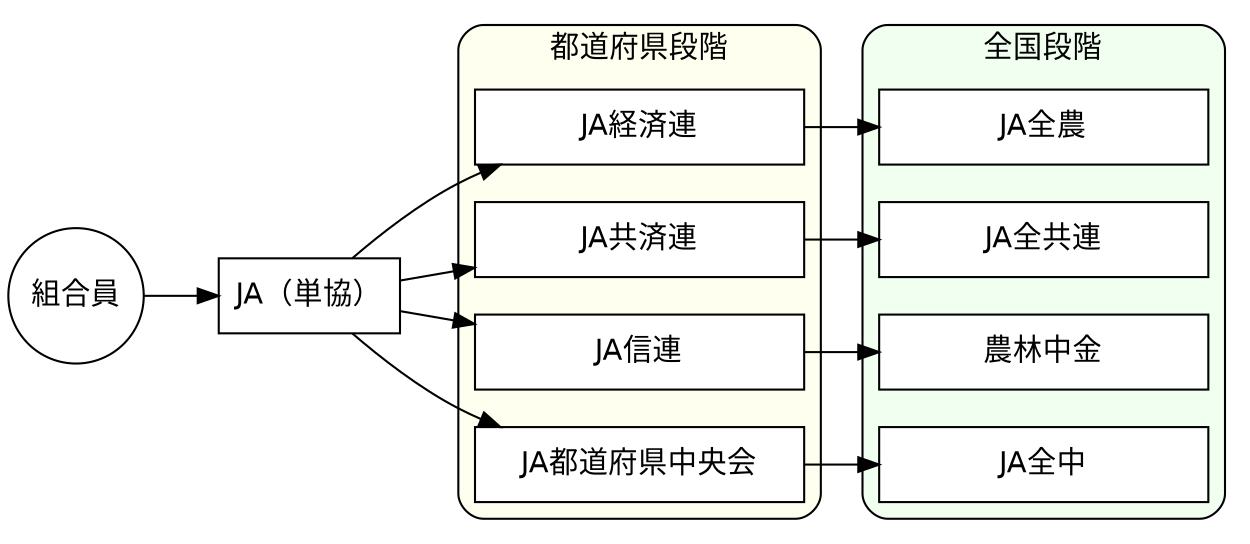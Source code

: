 digraph ja1 {
  graph [rankdir = LR]
  node [fontname = Helvetica,
    shape = box,
    fixedsize = false,
    style = filled,
    fillcolor = white]
  組合員 [shape = circle, width = 0.9]
  JA（単協）
  node [width = 2.2]
  JA経済連; JA共済連; JA信連; JA都道府県中央会; JA全農; JA全共連; 農林中金; JA全中

  edge []
  組合員 -> JA（単協）
  JA（単協） -> JA経済連 -> JA全農
  JA（単協） -> JA共済連 -> JA全共連
  JA（単協） -> JA信連 -> 農林中金
  JA（単協） -> JA都道府県中央会 -> JA全中

  subgraph cluster1 {
    label = "都道府県段階"
    fontname = Helvetica
    bgcolor = ivory
    style = rounded
    {rank = same; JA経済連; JA共済連; JA信連; JA都道府県中央会}
  }
  subgraph cluster0 {
    label = "全国段階"
    fontname = Helvetica
    bgcolor = honeydew
    style = rounded
    {rank = same; JA全農; JA全共連; 農林中金; JA全中}
  }
}